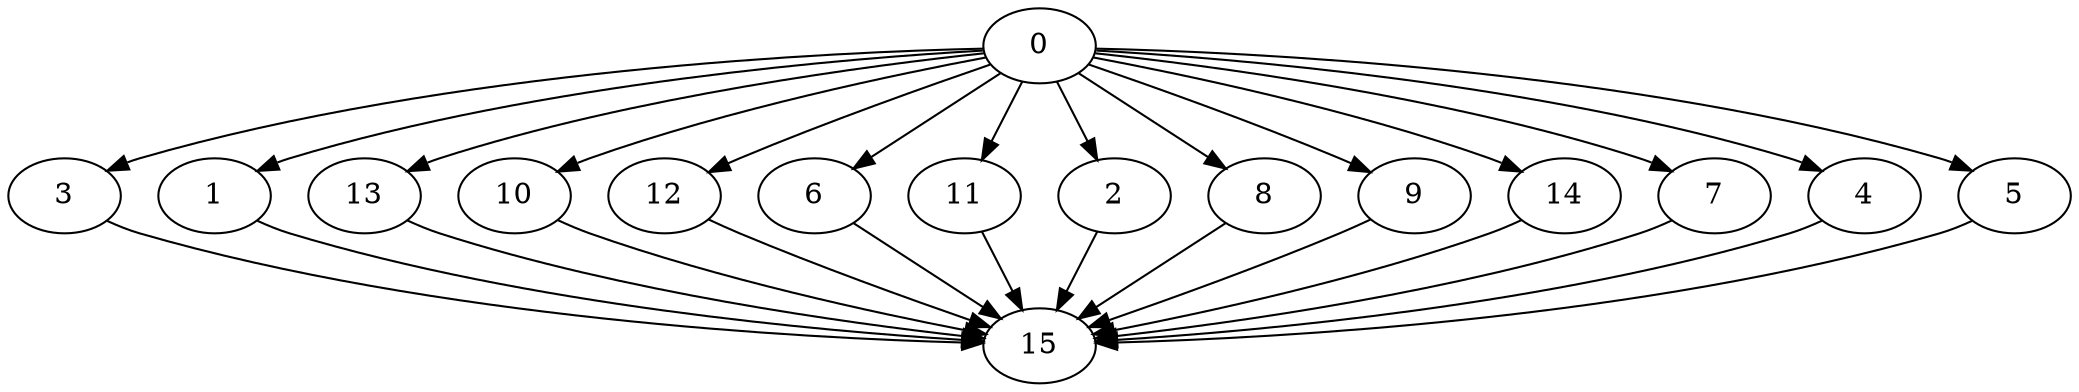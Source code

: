 digraph "Fork_Join_Nodes_16_CCR_10.03_WeightType_Random" {
	graph ["Duplicate states"=0,
		GraphType=F_J,
		"Max states in OPEN"=0,
		Modes="120000ms; topo-ordered tasks, ; Pruning: task equivalence, fixed order ready list, ; F-value: ; Optimisation: best schedule length (\
SL) optimisation on equal, ",
		NumberOfTasks=16,
		"Pruned using list schedule length"=62667070,
		"States removed from OPEN"=0,
		TargetSystem="Homogeneous-4",
		"Time to schedule (ms)"=23177,
		"Total idle time"=51,
		"Total schedule length"=74,
		"Total sequential time"=103,
		"Total states created"=105520943
	];
	0	["Finish time"=6,
		Processor=0,
		"Start time"=0,
		Weight=6];
	3	["Finish time"=64,
		Processor=1,
		"Start time"=54,
		Weight=10];
	0 -> 3	[Weight=26];
	1	["Finish time"=28,
		Processor=1,
		"Start time"=19,
		Weight=9];
	0 -> 1	[Weight=13];
	13	["Finish time"=32,
		Processor=1,
		"Start time"=28,
		Weight=4];
	0 -> 13	[Weight=19];
	10	["Finish time"=54,
		Processor=1,
		"Start time"=49,
		Weight=5];
	0 -> 10	[Weight=26];
	12	["Finish time"=10,
		Processor=0,
		"Start time"=6,
		Weight=4];
	0 -> 12	[Weight=32];
	6	["Finish time"=19,
		Processor=0,
		"Start time"=10,
		Weight=9];
	0 -> 6	[Weight=51];
	11	["Finish time"=49,
		Processor=1,
		"Start time"=43,
		Weight=6];
	0 -> 11	[Weight=32];
	2	["Finish time"=43,
		Processor=1,
		"Start time"=40,
		Weight=3];
	0 -> 2	[Weight=32];
	8	["Finish time"=24,
		Processor=0,
		"Start time"=19,
		Weight=5];
	0 -> 8	[Weight=26];
	9	["Finish time"=32,
		Processor=0,
		"Start time"=24,
		Weight=8];
	0 -> 9	[Weight=51];
	14	["Finish time"=40,
		Processor=1,
		"Start time"=32,
		Weight=8];
	0 -> 14	[Weight=26];
	7	["Finish time"=37,
		Processor=0,
		"Start time"=32,
		Weight=5];
	0 -> 7	[Weight=32];
	4	["Finish time"=45,
		Processor=0,
		"Start time"=37,
		Weight=8];
	0 -> 4	[Weight=64];
	5	["Finish time"=35,
		Processor=2,
		"Start time"=32,
		Weight=3];
	0 -> 5	[Weight=26];
	15	["Finish time"=74,
		Processor=1,
		"Start time"=64,
		Weight=10];
	3 -> 15	[Weight=64];
	1 -> 15	[Weight=64];
	13 -> 15	[Weight=64];
	10 -> 15	[Weight=51];
	12 -> 15	[Weight=51];
	6 -> 15	[Weight=45];
	11 -> 15	[Weight=45];
	2 -> 15	[Weight=45];
	8 -> 15	[Weight=38];
	9 -> 15	[Weight=32];
	14 -> 15	[Weight=26];
	7 -> 15	[Weight=26];
	4 -> 15	[Weight=13];
	5 -> 15	[Weight=13];
}
